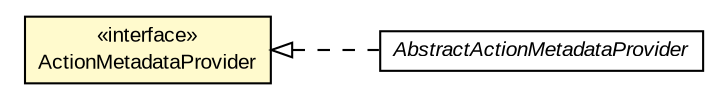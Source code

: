 #!/usr/local/bin/dot
#
# Class diagram 
# Generated by UMLGraph version R5_6-24-gf6e263 (http://www.umlgraph.org/)
#

digraph G {
	edge [fontname="arial",fontsize=10,labelfontname="arial",labelfontsize=10];
	node [fontname="arial",fontsize=10,shape=plaintext];
	nodesep=0.25;
	ranksep=0.5;
	rankdir=LR;
	// com.gwtplatform.dispatch.rest.client.ActionMetadataProvider
	c118827 [label=<<table title="com.gwtplatform.dispatch.rest.client.ActionMetadataProvider" border="0" cellborder="1" cellspacing="0" cellpadding="2" port="p" bgcolor="lemonChiffon" href="./ActionMetadataProvider.html">
		<tr><td><table border="0" cellspacing="0" cellpadding="1">
<tr><td align="center" balign="center"> &#171;interface&#187; </td></tr>
<tr><td align="center" balign="center"> ActionMetadataProvider </td></tr>
		</table></td></tr>
		</table>>, URL="./ActionMetadataProvider.html", fontname="arial", fontcolor="black", fontsize=10.0];
	// com.gwtplatform.dispatch.rest.client.AbstractActionMetadataProvider
	c118831 [label=<<table title="com.gwtplatform.dispatch.rest.client.AbstractActionMetadataProvider" border="0" cellborder="1" cellspacing="0" cellpadding="2" port="p" href="./AbstractActionMetadataProvider.html">
		<tr><td><table border="0" cellspacing="0" cellpadding="1">
<tr><td align="center" balign="center"><font face="arial italic"> AbstractActionMetadataProvider </font></td></tr>
		</table></td></tr>
		</table>>, URL="./AbstractActionMetadataProvider.html", fontname="arial", fontcolor="black", fontsize=10.0];
	//com.gwtplatform.dispatch.rest.client.AbstractActionMetadataProvider implements com.gwtplatform.dispatch.rest.client.ActionMetadataProvider
	c118827:p -> c118831:p [dir=back,arrowtail=empty,style=dashed];
}

